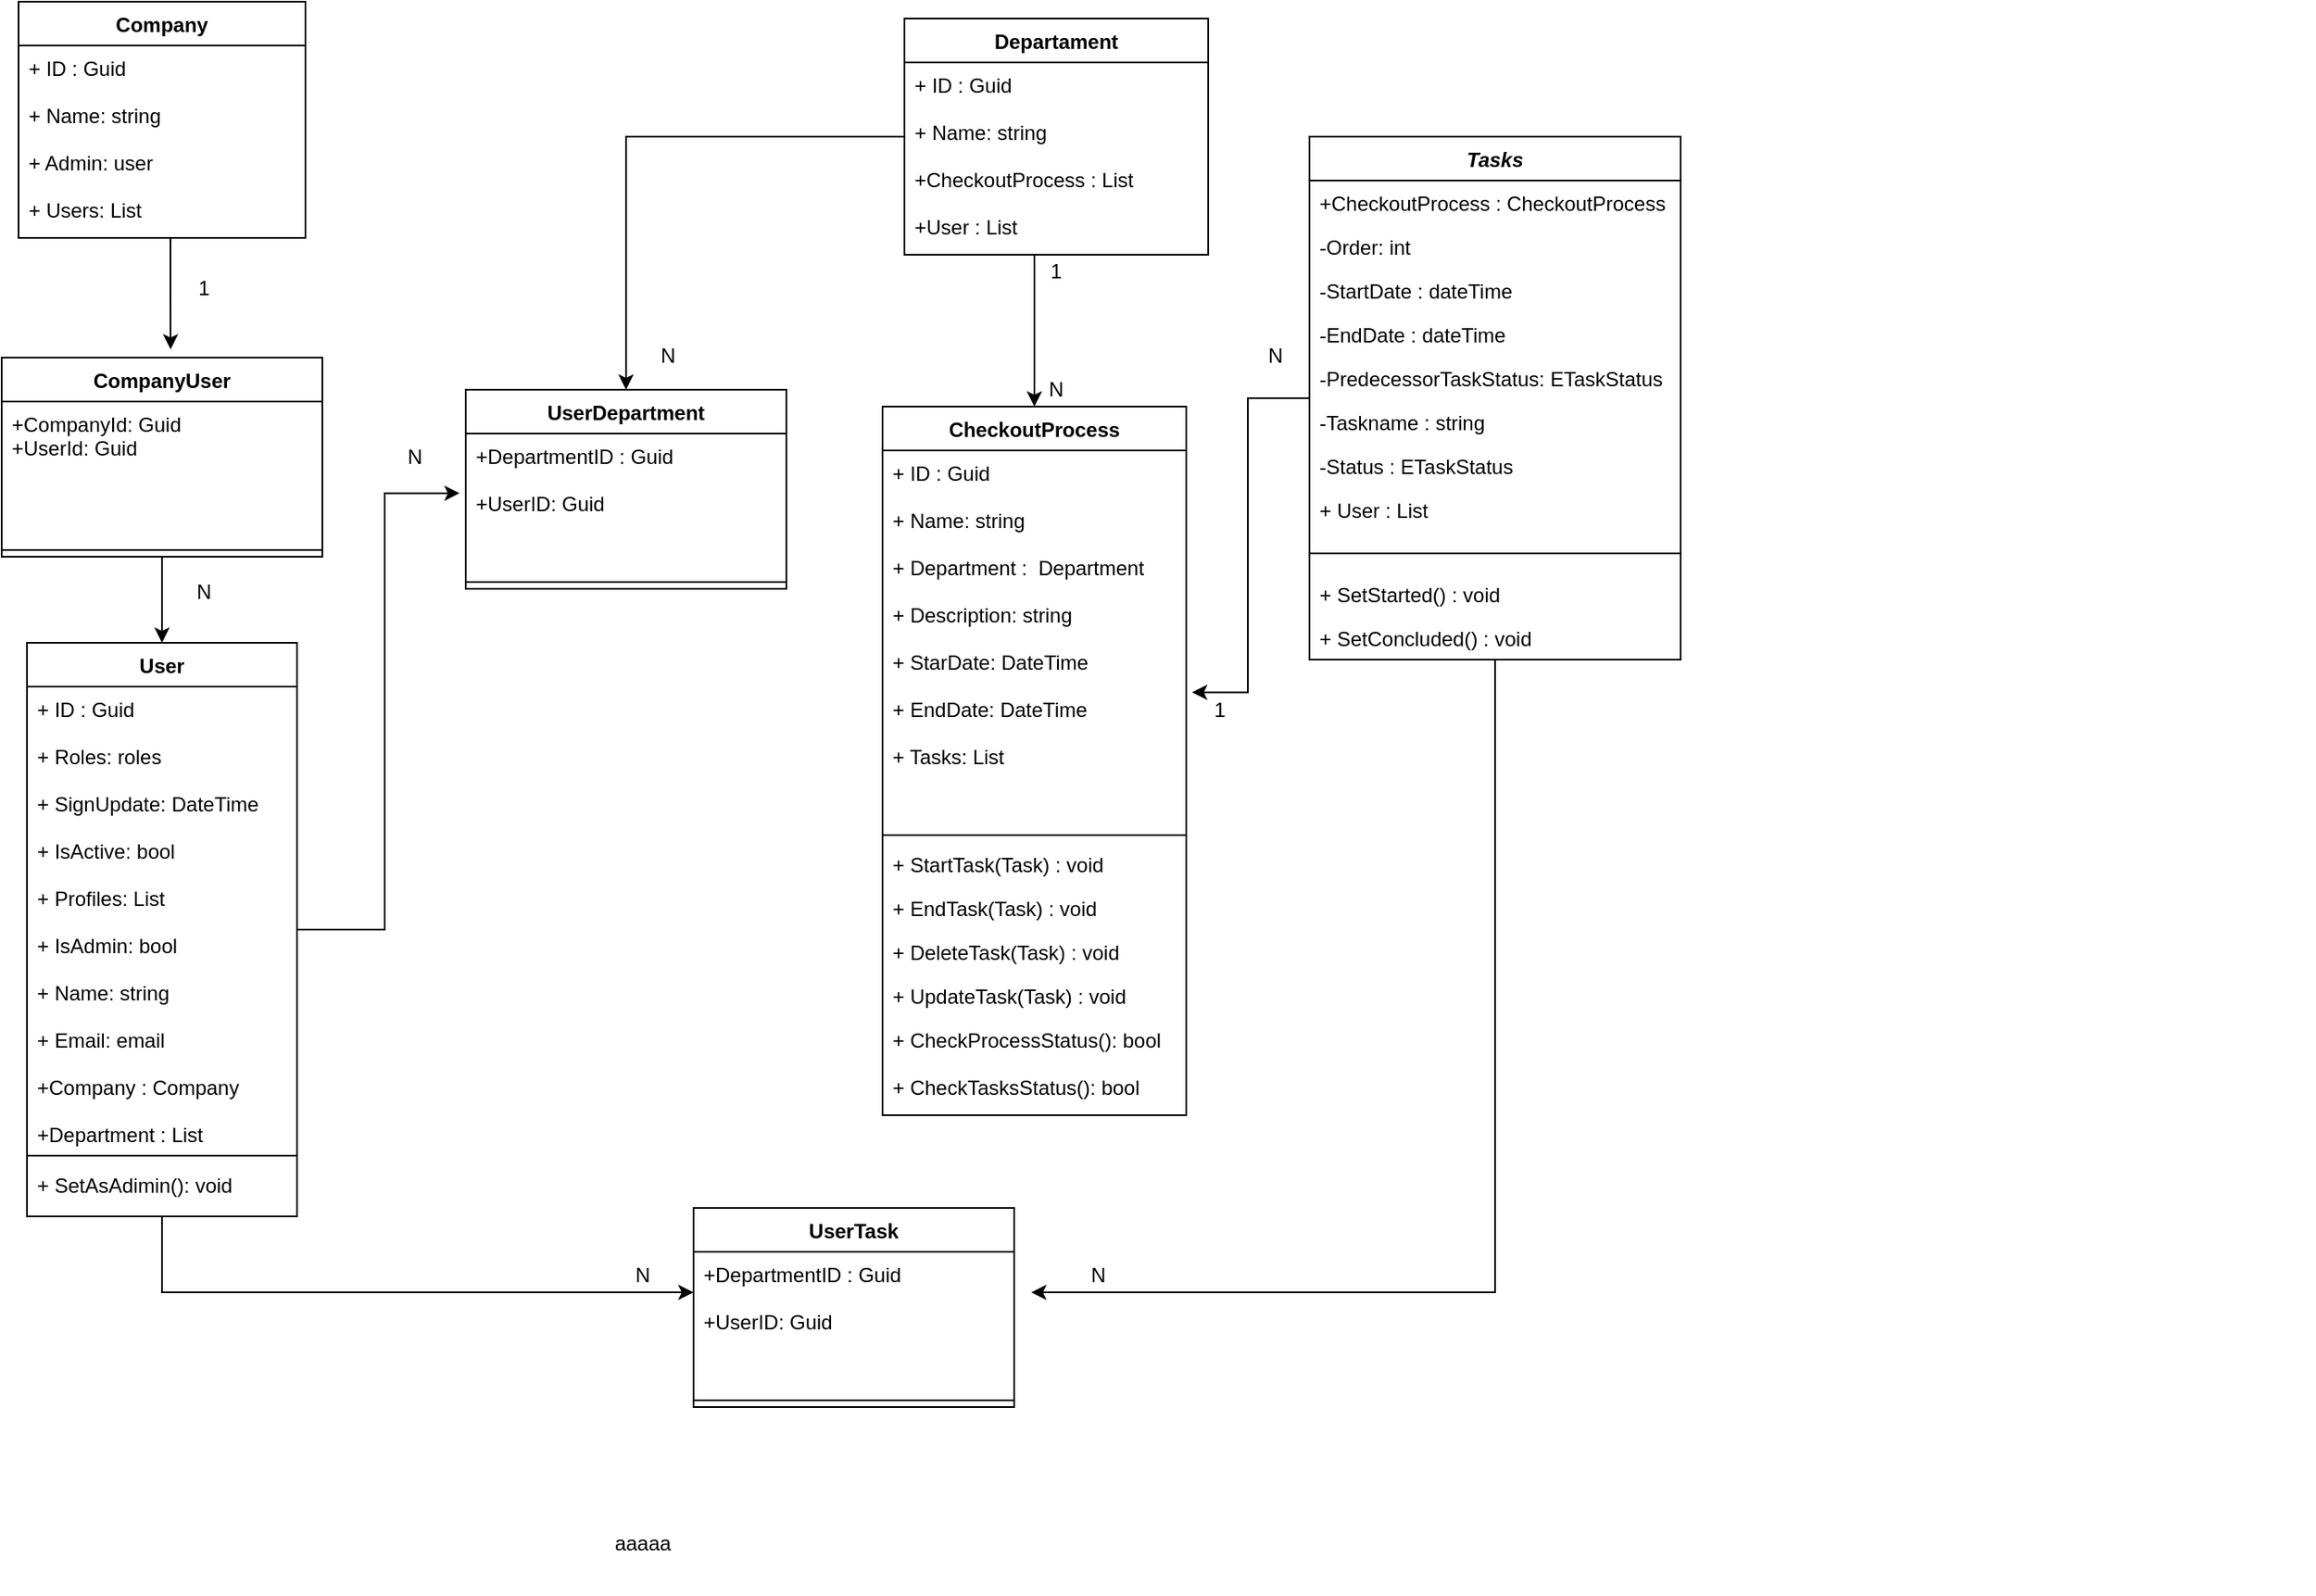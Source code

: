 <mxfile version="14.2.6" type="device"><diagram id="C5RBs43oDa-KdzZeNtuy" name="Page-1"><mxGraphModel dx="1695" dy="492" grid="1" gridSize="10" guides="1" tooltips="1" connect="1" arrows="1" fold="1" page="1" pageScale="1" pageWidth="827" pageHeight="1169" math="0" shadow="0"><root><mxCell id="WIyWlLk6GJQsqaUBKTNV-0"/><mxCell id="WIyWlLk6GJQsqaUBKTNV-1" parent="WIyWlLk6GJQsqaUBKTNV-0"/><mxCell id="oljzCGmvifwpdMBlocnF-64" style="edgeStyle=orthogonalEdgeStyle;rounded=0;orthogonalLoop=1;jettySize=auto;html=1;entryX=1.019;entryY=0.64;entryDx=0;entryDy=0;entryPerimeter=0;startArrow=none;startFill=0;endArrow=classic;endFill=1;" parent="WIyWlLk6GJQsqaUBKTNV-1" source="zkfFHV4jXpPFQw0GAbJ--0" target="jDePNsWjlJ2Jamx1Tfwe-23" edge="1"><mxGeometry relative="1" as="geometry"/></mxCell><mxCell id="Y5x57HJOrVUw_7t4PVh3-26" style="edgeStyle=orthogonalEdgeStyle;rounded=0;orthogonalLoop=1;jettySize=auto;html=1;entryX=1.053;entryY=0.286;entryDx=0;entryDy=0;entryPerimeter=0;" edge="1" parent="WIyWlLk6GJQsqaUBKTNV-1" source="zkfFHV4jXpPFQw0GAbJ--0" target="Y5x57HJOrVUw_7t4PVh3-28"><mxGeometry relative="1" as="geometry"><mxPoint x="140" y="1055.882" as="targetPoint"/><Array as="points"><mxPoint x="195" y="990"/></Array></mxGeometry></mxCell><mxCell id="zkfFHV4jXpPFQw0GAbJ--0" value="Tasks" style="swimlane;fontStyle=3;align=center;verticalAlign=top;childLayout=stackLayout;horizontal=1;startSize=26;horizontalStack=0;resizeParent=1;resizeLast=0;collapsible=1;marginBottom=0;rounded=0;shadow=0;strokeWidth=1;" parent="WIyWlLk6GJQsqaUBKTNV-1" vertex="1"><mxGeometry x="85" y="305" width="220" height="310" as="geometry"><mxRectangle x="230" y="140" width="160" height="26" as="alternateBounds"/></mxGeometry></mxCell><mxCell id="zkfFHV4jXpPFQw0GAbJ--1" value="+CheckoutProcess : CheckoutProcess" style="text;align=left;verticalAlign=top;spacingLeft=4;spacingRight=4;overflow=hidden;rotatable=0;points=[[0,0.5],[1,0.5]];portConstraint=eastwest;" parent="zkfFHV4jXpPFQw0GAbJ--0" vertex="1"><mxGeometry y="26" width="220" height="26" as="geometry"/></mxCell><mxCell id="zkfFHV4jXpPFQw0GAbJ--2" value="-Order: int&#10;" style="text;align=left;verticalAlign=top;spacingLeft=4;spacingRight=4;overflow=hidden;rotatable=0;points=[[0,0.5],[1,0.5]];portConstraint=eastwest;rounded=0;shadow=0;html=0;" parent="zkfFHV4jXpPFQw0GAbJ--0" vertex="1"><mxGeometry y="52" width="220" height="26" as="geometry"/></mxCell><mxCell id="3BqO51W0Dt5kACGZfhXs-1" value="-StartDate : dateTime" style="text;align=left;verticalAlign=top;spacingLeft=4;spacingRight=4;overflow=hidden;rotatable=0;points=[[0,0.5],[1,0.5]];portConstraint=eastwest;rounded=0;shadow=0;html=0;" parent="zkfFHV4jXpPFQw0GAbJ--0" vertex="1"><mxGeometry y="78" width="220" height="26" as="geometry"/></mxCell><mxCell id="3BqO51W0Dt5kACGZfhXs-2" value="-EndDate : dateTime" style="text;align=left;verticalAlign=top;spacingLeft=4;spacingRight=4;overflow=hidden;rotatable=0;points=[[0,0.5],[1,0.5]];portConstraint=eastwest;rounded=0;shadow=0;html=0;" parent="zkfFHV4jXpPFQw0GAbJ--0" vertex="1"><mxGeometry y="104" width="220" height="26" as="geometry"/></mxCell><mxCell id="zkfFHV4jXpPFQw0GAbJ--3" value="-PredecessorTaskStatus: ETaskStatus" style="text;align=left;verticalAlign=top;spacingLeft=4;spacingRight=4;overflow=hidden;rotatable=0;points=[[0,0.5],[1,0.5]];portConstraint=eastwest;rounded=0;shadow=0;html=0;" parent="zkfFHV4jXpPFQw0GAbJ--0" vertex="1"><mxGeometry y="130" width="220" height="26" as="geometry"/></mxCell><mxCell id="3BqO51W0Dt5kACGZfhXs-3" value="-Taskname : string" style="text;align=left;verticalAlign=top;spacingLeft=4;spacingRight=4;overflow=hidden;rotatable=0;points=[[0,0.5],[1,0.5]];portConstraint=eastwest;rounded=0;shadow=0;html=0;" parent="zkfFHV4jXpPFQw0GAbJ--0" vertex="1"><mxGeometry y="156" width="220" height="26" as="geometry"/></mxCell><mxCell id="3BqO51W0Dt5kACGZfhXs-4" value="-Status : ETaskStatus" style="text;align=left;verticalAlign=top;spacingLeft=4;spacingRight=4;overflow=hidden;rotatable=0;points=[[0,0.5],[1,0.5]];portConstraint=eastwest;rounded=0;shadow=0;html=0;" parent="zkfFHV4jXpPFQw0GAbJ--0" vertex="1"><mxGeometry y="182" width="220" height="26" as="geometry"/></mxCell><mxCell id="Y5x57HJOrVUw_7t4PVh3-16" value="+ User : List" style="text;align=left;verticalAlign=top;spacingLeft=4;spacingRight=4;overflow=hidden;rotatable=0;points=[[0,0.5],[1,0.5]];portConstraint=eastwest;rounded=0;shadow=0;html=0;" vertex="1" parent="zkfFHV4jXpPFQw0GAbJ--0"><mxGeometry y="208" width="220" height="28" as="geometry"/></mxCell><mxCell id="zkfFHV4jXpPFQw0GAbJ--4" value="" style="line;html=1;strokeWidth=1;align=left;verticalAlign=middle;spacingTop=-1;spacingLeft=3;spacingRight=3;rotatable=0;labelPosition=right;points=[];portConstraint=eastwest;" parent="zkfFHV4jXpPFQw0GAbJ--0" vertex="1"><mxGeometry y="236" width="220" height="22" as="geometry"/></mxCell><mxCell id="3BqO51W0Dt5kACGZfhXs-5" value="+ SetStarted() : void" style="text;align=left;verticalAlign=top;spacingLeft=4;spacingRight=4;overflow=hidden;rotatable=0;points=[[0,0.5],[1,0.5]];portConstraint=eastwest;rounded=0;shadow=0;html=0;" parent="zkfFHV4jXpPFQw0GAbJ--0" vertex="1"><mxGeometry y="258" width="220" height="26" as="geometry"/></mxCell><mxCell id="3BqO51W0Dt5kACGZfhXs-16" value="+ SetConcluded() : void" style="text;align=left;verticalAlign=top;spacingLeft=4;spacingRight=4;overflow=hidden;rotatable=0;points=[[0,0.5],[1,0.5]];portConstraint=eastwest;rounded=0;shadow=0;html=0;" parent="zkfFHV4jXpPFQw0GAbJ--0" vertex="1"><mxGeometry y="284" width="220" height="26" as="geometry"/></mxCell><mxCell id="Y5x57HJOrVUw_7t4PVh3-17" style="edgeStyle=orthogonalEdgeStyle;rounded=0;orthogonalLoop=1;jettySize=auto;html=1;entryX=0.5;entryY=0;entryDx=0;entryDy=0;" edge="1" parent="WIyWlLk6GJQsqaUBKTNV-1" source="zkfFHV4jXpPFQw0GAbJ--13" target="jDePNsWjlJ2Jamx1Tfwe-30"><mxGeometry relative="1" as="geometry"/></mxCell><mxCell id="Y5x57HJOrVUw_7t4PVh3-39" style="edgeStyle=orthogonalEdgeStyle;rounded=0;orthogonalLoop=1;jettySize=auto;html=1;entryX=0.5;entryY=0;entryDx=0;entryDy=0;" edge="1" parent="WIyWlLk6GJQsqaUBKTNV-1" source="zkfFHV4jXpPFQw0GAbJ--13" target="jDePNsWjlJ2Jamx1Tfwe-22"><mxGeometry relative="1" as="geometry"><Array as="points"><mxPoint x="-78" y="400"/><mxPoint x="-78" y="400"/></Array></mxGeometry></mxCell><mxCell id="zkfFHV4jXpPFQw0GAbJ--13" value="Departament" style="swimlane;fontStyle=1;align=center;verticalAlign=top;childLayout=stackLayout;horizontal=1;startSize=26;horizontalStack=0;resizeParent=1;resizeLast=0;collapsible=1;marginBottom=0;rounded=0;shadow=0;strokeWidth=1;" parent="WIyWlLk6GJQsqaUBKTNV-1" vertex="1"><mxGeometry x="-155" y="235" width="180" height="140" as="geometry"><mxRectangle x="340" y="380" width="170" height="26" as="alternateBounds"/></mxGeometry></mxCell><mxCell id="zkfFHV4jXpPFQw0GAbJ--14" value="+ ID : Guid&#10;&#10;+ Name: string&#10;&#10;+CheckoutProcess : List&#10;&#10;+User : List" style="text;align=left;verticalAlign=top;spacingLeft=4;spacingRight=4;overflow=hidden;rotatable=0;points=[[0,0.5],[1,0.5]];portConstraint=eastwest;" parent="zkfFHV4jXpPFQw0GAbJ--13" vertex="1"><mxGeometry y="26" width="180" height="114" as="geometry"/></mxCell><mxCell id="zkfFHV4jXpPFQw0GAbJ--15" value="" style="line;html=1;strokeWidth=1;align=left;verticalAlign=middle;spacingTop=-1;spacingLeft=3;spacingRight=3;rotatable=0;labelPosition=right;points=[];portConstraint=eastwest;" parent="zkfFHV4jXpPFQw0GAbJ--13" vertex="1"><mxGeometry y="140" width="180" as="geometry"/></mxCell><mxCell id="jDePNsWjlJ2Jamx1Tfwe-22" value="CheckoutProcess" style="swimlane;fontStyle=1;align=center;verticalAlign=top;childLayout=stackLayout;horizontal=1;startSize=26;horizontalStack=0;resizeParent=1;resizeParentMax=0;resizeLast=0;collapsible=1;marginBottom=0;" parent="WIyWlLk6GJQsqaUBKTNV-1" vertex="1"><mxGeometry x="-168" y="465" width="180" height="420" as="geometry"/></mxCell><mxCell id="jDePNsWjlJ2Jamx1Tfwe-23" value="+ ID : Guid&#10;&#10;+ Name: string&#10;&#10;+ Department :  Department&#10;&#10;+ Description: string&#10;&#10;+ StarDate: DateTime&#10;&#10;+ EndDate: DateTime&#10;&#10;+ Tasks: List&#10;" style="text;strokeColor=none;fillColor=none;align=left;verticalAlign=top;spacingLeft=4;spacingRight=4;overflow=hidden;rotatable=0;points=[[0,0.5],[1,0.5]];portConstraint=eastwest;" parent="jDePNsWjlJ2Jamx1Tfwe-22" vertex="1"><mxGeometry y="26" width="180" height="224" as="geometry"/></mxCell><mxCell id="jDePNsWjlJ2Jamx1Tfwe-24" value="" style="line;strokeWidth=1;fillColor=none;align=left;verticalAlign=middle;spacingTop=-1;spacingLeft=3;spacingRight=3;rotatable=0;labelPosition=right;points=[];portConstraint=eastwest;" parent="jDePNsWjlJ2Jamx1Tfwe-22" vertex="1"><mxGeometry y="250" width="180" height="8" as="geometry"/></mxCell><mxCell id="3BqO51W0Dt5kACGZfhXs-19" value="+ StartTask(Task) : void" style="text;align=left;verticalAlign=top;spacingLeft=4;spacingRight=4;overflow=hidden;rotatable=0;points=[[0,0.5],[1,0.5]];portConstraint=eastwest;rounded=0;shadow=0;html=0;" parent="jDePNsWjlJ2Jamx1Tfwe-22" vertex="1"><mxGeometry y="258" width="180" height="26" as="geometry"/></mxCell><mxCell id="3BqO51W0Dt5kACGZfhXs-20" value="+ EndTask(Task) : void" style="text;align=left;verticalAlign=top;spacingLeft=4;spacingRight=4;overflow=hidden;rotatable=0;points=[[0,0.5],[1,0.5]];portConstraint=eastwest;rounded=0;shadow=0;html=0;" parent="jDePNsWjlJ2Jamx1Tfwe-22" vertex="1"><mxGeometry y="284" width="180" height="26" as="geometry"/></mxCell><mxCell id="3BqO51W0Dt5kACGZfhXs-21" value="+ DeleteTask(Task) : void" style="text;align=left;verticalAlign=top;spacingLeft=4;spacingRight=4;overflow=hidden;rotatable=0;points=[[0,0.5],[1,0.5]];portConstraint=eastwest;rounded=0;shadow=0;html=0;" parent="jDePNsWjlJ2Jamx1Tfwe-22" vertex="1"><mxGeometry y="310" width="180" height="26" as="geometry"/></mxCell><mxCell id="3BqO51W0Dt5kACGZfhXs-22" value="+ UpdateTask(Task) : void" style="text;align=left;verticalAlign=top;spacingLeft=4;spacingRight=4;overflow=hidden;rotatable=0;points=[[0,0.5],[1,0.5]];portConstraint=eastwest;rounded=0;shadow=0;html=0;" parent="jDePNsWjlJ2Jamx1Tfwe-22" vertex="1"><mxGeometry y="336" width="180" height="26" as="geometry"/></mxCell><mxCell id="jDePNsWjlJ2Jamx1Tfwe-25" value="+ CheckProcessStatus(): bool&#10;&#10;+ CheckTasksStatus(): bool" style="text;strokeColor=none;fillColor=none;align=left;verticalAlign=top;spacingLeft=4;spacingRight=4;overflow=hidden;rotatable=0;points=[[0,0.5],[1,0.5]];portConstraint=eastwest;" parent="jDePNsWjlJ2Jamx1Tfwe-22" vertex="1"><mxGeometry y="362" width="180" height="58" as="geometry"/></mxCell><mxCell id="jDePNsWjlJ2Jamx1Tfwe-30" value="UserDepartment" style="swimlane;fontStyle=1;align=center;verticalAlign=top;childLayout=stackLayout;horizontal=1;startSize=26;horizontalStack=0;resizeParent=1;resizeParentMax=0;resizeLast=0;collapsible=1;marginBottom=0;" parent="WIyWlLk6GJQsqaUBKTNV-1" vertex="1"><mxGeometry x="-415" y="455" width="190" height="118" as="geometry"/></mxCell><mxCell id="jDePNsWjlJ2Jamx1Tfwe-31" value="+DepartmentID : Guid&#10;&#10;+UserID: Guid&#10;&#10;&#10;" style="text;strokeColor=none;fillColor=none;align=left;verticalAlign=top;spacingLeft=4;spacingRight=4;overflow=hidden;rotatable=0;points=[[0,0.5],[1,0.5]];portConstraint=eastwest;" parent="jDePNsWjlJ2Jamx1Tfwe-30" vertex="1"><mxGeometry y="26" width="190" height="84" as="geometry"/></mxCell><mxCell id="jDePNsWjlJ2Jamx1Tfwe-32" value="" style="line;strokeWidth=1;fillColor=none;align=left;verticalAlign=middle;spacingTop=-1;spacingLeft=3;spacingRight=3;rotatable=0;labelPosition=right;points=[];portConstraint=eastwest;" parent="jDePNsWjlJ2Jamx1Tfwe-30" vertex="1"><mxGeometry y="110" width="190" height="8" as="geometry"/></mxCell><mxCell id="oljzCGmvifwpdMBlocnF-0" style="rounded=0;orthogonalLoop=1;jettySize=auto;html=1;entryX=0.556;entryY=-0.014;entryDx=0;entryDy=0;entryPerimeter=0;edgeStyle=orthogonalEdgeStyle;startArrow=none;startFill=0;endArrow=classic;endFill=1;" parent="WIyWlLk6GJQsqaUBKTNV-1" source="jDePNsWjlJ2Jamx1Tfwe-34" edge="1"><mxGeometry relative="1" as="geometry"><mxPoint x="-589.92" y="431.08" as="targetPoint"/><Array as="points"><mxPoint x="-590" y="398"/><mxPoint x="-590" y="398"/></Array></mxGeometry></mxCell><mxCell id="jDePNsWjlJ2Jamx1Tfwe-34" value="Company" style="swimlane;fontStyle=1;align=center;verticalAlign=top;childLayout=stackLayout;horizontal=1;startSize=26;horizontalStack=0;resizeParent=1;resizeParentMax=0;resizeLast=0;collapsible=1;marginBottom=0;" parent="WIyWlLk6GJQsqaUBKTNV-1" vertex="1"><mxGeometry x="-680" y="225" width="170" height="140" as="geometry"/></mxCell><mxCell id="jDePNsWjlJ2Jamx1Tfwe-35" value="+ ID : Guid&#10;&#10;+ Name: string&#10;&#10;+ Admin: user&#10;&#10;+ Users: List" style="text;strokeColor=none;fillColor=none;align=left;verticalAlign=top;spacingLeft=4;spacingRight=4;overflow=hidden;rotatable=0;points=[[0,0.5],[1,0.5]];portConstraint=eastwest;" parent="jDePNsWjlJ2Jamx1Tfwe-34" vertex="1"><mxGeometry y="26" width="170" height="114" as="geometry"/></mxCell><mxCell id="jDePNsWjlJ2Jamx1Tfwe-36" value="" style="line;strokeWidth=1;fillColor=none;align=left;verticalAlign=middle;spacingTop=-1;spacingLeft=3;spacingRight=3;rotatable=0;labelPosition=right;points=[];portConstraint=eastwest;" parent="WIyWlLk6GJQsqaUBKTNV-1" vertex="1"><mxGeometry x="500" y="490" width="180" as="geometry"/></mxCell><mxCell id="oljzCGmvifwpdMBlocnF-1" value="1" style="text;html=1;strokeColor=none;fillColor=none;align=center;verticalAlign=middle;whiteSpace=wrap;rounded=0;" parent="WIyWlLk6GJQsqaUBKTNV-1" vertex="1"><mxGeometry x="-590" y="385" width="40" height="20" as="geometry"/></mxCell><mxCell id="oljzCGmvifwpdMBlocnF-2" value="N" style="text;html=1;strokeColor=none;fillColor=none;align=center;verticalAlign=middle;whiteSpace=wrap;rounded=0;" parent="WIyWlLk6GJQsqaUBKTNV-1" vertex="1"><mxGeometry x="-590" y="565" width="40" height="20" as="geometry"/></mxCell><mxCell id="oljzCGmvifwpdMBlocnF-4" value="aaaaa" style="text;html=1;strokeColor=none;fillColor=none;align=center;verticalAlign=middle;whiteSpace=wrap;rounded=0;" parent="WIyWlLk6GJQsqaUBKTNV-1" vertex="1"><mxGeometry x="-340" y="1109" width="60" height="60" as="geometry"/></mxCell><mxCell id="oljzCGmvifwpdMBlocnF-6" value="N" style="text;html=1;strokeColor=none;fillColor=none;align=center;verticalAlign=middle;whiteSpace=wrap;rounded=0;" parent="WIyWlLk6GJQsqaUBKTNV-1" vertex="1"><mxGeometry x="-315" y="425" width="40" height="20" as="geometry"/></mxCell><mxCell id="oljzCGmvifwpdMBlocnF-12" value="1" style="text;html=1;strokeColor=none;fillColor=none;align=center;verticalAlign=middle;whiteSpace=wrap;rounded=0;" parent="WIyWlLk6GJQsqaUBKTNV-1" vertex="1"><mxGeometry x="-85" y="375" width="40" height="20" as="geometry"/></mxCell><mxCell id="oljzCGmvifwpdMBlocnF-13" value="N" style="text;html=1;strokeColor=none;fillColor=none;align=center;verticalAlign=middle;whiteSpace=wrap;rounded=0;" parent="WIyWlLk6GJQsqaUBKTNV-1" vertex="1"><mxGeometry x="-85" y="445" width="40" height="20" as="geometry"/></mxCell><mxCell id="oljzCGmvifwpdMBlocnF-65" value="1" style="text;html=1;strokeColor=none;fillColor=none;align=center;verticalAlign=middle;whiteSpace=wrap;rounded=0;" parent="WIyWlLk6GJQsqaUBKTNV-1" vertex="1"><mxGeometry x="12" y="635" width="40" height="20" as="geometry"/></mxCell><mxCell id="oljzCGmvifwpdMBlocnF-66" value="N" style="text;html=1;strokeColor=none;fillColor=none;align=center;verticalAlign=middle;whiteSpace=wrap;rounded=0;" parent="WIyWlLk6GJQsqaUBKTNV-1" vertex="1"><mxGeometry x="45" y="425" width="40" height="20" as="geometry"/></mxCell><mxCell id="Y5x57HJOrVUw_7t4PVh3-20" style="edgeStyle=orthogonalEdgeStyle;rounded=0;orthogonalLoop=1;jettySize=auto;html=1;entryX=-0.019;entryY=0.421;entryDx=0;entryDy=0;entryPerimeter=0;" edge="1" parent="WIyWlLk6GJQsqaUBKTNV-1" source="Y5x57HJOrVUw_7t4PVh3-3" target="jDePNsWjlJ2Jamx1Tfwe-31"><mxGeometry relative="1" as="geometry"><Array as="points"><mxPoint x="-463" y="516"/></Array></mxGeometry></mxCell><mxCell id="Y5x57HJOrVUw_7t4PVh3-37" style="edgeStyle=orthogonalEdgeStyle;rounded=0;orthogonalLoop=1;jettySize=auto;html=1;entryX=0;entryY=0.286;entryDx=0;entryDy=0;entryPerimeter=0;" edge="1" parent="WIyWlLk6GJQsqaUBKTNV-1" source="Y5x57HJOrVUw_7t4PVh3-3" target="Y5x57HJOrVUw_7t4PVh3-28"><mxGeometry relative="1" as="geometry"><mxPoint x="-595" y="1023.333" as="targetPoint"/></mxGeometry></mxCell><mxCell id="Y5x57HJOrVUw_7t4PVh3-3" value="User" style="swimlane;fontStyle=1;align=center;verticalAlign=top;childLayout=stackLayout;horizontal=1;startSize=26;horizontalStack=0;resizeParent=1;resizeParentMax=0;resizeLast=0;collapsible=1;marginBottom=0;" vertex="1" parent="WIyWlLk6GJQsqaUBKTNV-1"><mxGeometry x="-675" y="605" width="160" height="340" as="geometry"/></mxCell><mxCell id="jDePNsWjlJ2Jamx1Tfwe-3" value="+ ID : Guid&#10;&#10;+ Roles: roles&#10;&#10;+ SignUpdate: DateTime&#10;&#10;+ IsActive: bool&#10;&#10;+ Profiles: List&#10;&#10;+ IsAdmin: bool&#10;&#10;+ Name: string&#10;&#10;+ Email: email&#10;&#10;+Company : Company&#10;&#10;+Department : List&#10;" style="text;strokeColor=none;fillColor=none;align=left;verticalAlign=top;spacingLeft=4;spacingRight=4;overflow=hidden;rotatable=0;points=[[0,0.5],[1,0.5]];portConstraint=eastwest;" parent="Y5x57HJOrVUw_7t4PVh3-3" vertex="1"><mxGeometry y="26" width="160" height="274" as="geometry"/></mxCell><mxCell id="Y5x57HJOrVUw_7t4PVh3-5" value="" style="line;strokeWidth=1;fillColor=none;align=left;verticalAlign=middle;spacingTop=-1;spacingLeft=3;spacingRight=3;rotatable=0;labelPosition=right;points=[];portConstraint=eastwest;" vertex="1" parent="Y5x57HJOrVUw_7t4PVh3-3"><mxGeometry y="300" width="160" height="8" as="geometry"/></mxCell><mxCell id="jDePNsWjlJ2Jamx1Tfwe-33" value="+ SetAsAdimin(): void" style="text;strokeColor=none;fillColor=none;align=left;verticalAlign=top;spacingLeft=4;spacingRight=4;overflow=hidden;rotatable=0;points=[[0,0.5],[1,0.5]];portConstraint=eastwest;" parent="Y5x57HJOrVUw_7t4PVh3-3" vertex="1"><mxGeometry y="308" width="160" height="32" as="geometry"/></mxCell><mxCell id="Y5x57HJOrVUw_7t4PVh3-9" value="N" style="text;html=1;strokeColor=none;fillColor=none;align=center;verticalAlign=middle;whiteSpace=wrap;rounded=0;" vertex="1" parent="WIyWlLk6GJQsqaUBKTNV-1"><mxGeometry x="-465" y="485" width="40" height="20" as="geometry"/></mxCell><mxCell id="Y5x57HJOrVUw_7t4PVh3-25" style="edgeStyle=orthogonalEdgeStyle;rounded=0;orthogonalLoop=1;jettySize=auto;html=1;entryX=0.5;entryY=0;entryDx=0;entryDy=0;" edge="1" parent="WIyWlLk6GJQsqaUBKTNV-1" source="Y5x57HJOrVUw_7t4PVh3-22" target="Y5x57HJOrVUw_7t4PVh3-3"><mxGeometry relative="1" as="geometry"/></mxCell><mxCell id="Y5x57HJOrVUw_7t4PVh3-22" value="CompanyUser" style="swimlane;fontStyle=1;align=center;verticalAlign=top;childLayout=stackLayout;horizontal=1;startSize=26;horizontalStack=0;resizeParent=1;resizeParentMax=0;resizeLast=0;collapsible=1;marginBottom=0;" vertex="1" parent="WIyWlLk6GJQsqaUBKTNV-1"><mxGeometry x="-690" y="436" width="190" height="118" as="geometry"/></mxCell><mxCell id="Y5x57HJOrVUw_7t4PVh3-23" value="+CompanyId: Guid&#10;+UserId: Guid" style="text;strokeColor=none;fillColor=none;align=left;verticalAlign=top;spacingLeft=4;spacingRight=4;overflow=hidden;rotatable=0;points=[[0,0.5],[1,0.5]];portConstraint=eastwest;" vertex="1" parent="Y5x57HJOrVUw_7t4PVh3-22"><mxGeometry y="26" width="190" height="84" as="geometry"/></mxCell><mxCell id="Y5x57HJOrVUw_7t4PVh3-24" value="" style="line;strokeWidth=1;fillColor=none;align=left;verticalAlign=middle;spacingTop=-1;spacingLeft=3;spacingRight=3;rotatable=0;labelPosition=right;points=[];portConstraint=eastwest;" vertex="1" parent="Y5x57HJOrVUw_7t4PVh3-22"><mxGeometry y="110" width="190" height="8" as="geometry"/></mxCell><mxCell id="Y5x57HJOrVUw_7t4PVh3-27" value="UserTask" style="swimlane;fontStyle=1;align=center;verticalAlign=top;childLayout=stackLayout;horizontal=1;startSize=26;horizontalStack=0;resizeParent=1;resizeParentMax=0;resizeLast=0;collapsible=1;marginBottom=0;" vertex="1" parent="WIyWlLk6GJQsqaUBKTNV-1"><mxGeometry x="-280" y="940" width="190" height="118" as="geometry"/></mxCell><mxCell id="Y5x57HJOrVUw_7t4PVh3-28" value="+DepartmentID : Guid&#10;&#10;+UserID: Guid&#10;&#10;&#10;" style="text;strokeColor=none;fillColor=none;align=left;verticalAlign=top;spacingLeft=4;spacingRight=4;overflow=hidden;rotatable=0;points=[[0,0.5],[1,0.5]];portConstraint=eastwest;" vertex="1" parent="Y5x57HJOrVUw_7t4PVh3-27"><mxGeometry y="26" width="190" height="84" as="geometry"/></mxCell><mxCell id="Y5x57HJOrVUw_7t4PVh3-29" value="" style="line;strokeWidth=1;fillColor=none;align=left;verticalAlign=middle;spacingTop=-1;spacingLeft=3;spacingRight=3;rotatable=0;labelPosition=right;points=[];portConstraint=eastwest;" vertex="1" parent="Y5x57HJOrVUw_7t4PVh3-27"><mxGeometry y="110" width="190" height="8" as="geometry"/></mxCell><mxCell id="Y5x57HJOrVUw_7t4PVh3-33" value="N" style="text;html=1;strokeColor=none;fillColor=none;align=center;verticalAlign=middle;whiteSpace=wrap;rounded=0;" vertex="1" parent="WIyWlLk6GJQsqaUBKTNV-1"><mxGeometry x="-60" y="970" width="40" height="20" as="geometry"/></mxCell><mxCell id="Y5x57HJOrVUw_7t4PVh3-35" value="N" style="text;html=1;strokeColor=none;fillColor=none;align=center;verticalAlign=middle;whiteSpace=wrap;rounded=0;" vertex="1" parent="WIyWlLk6GJQsqaUBKTNV-1"><mxGeometry x="-330" y="970" width="40" height="20" as="geometry"/></mxCell></root></mxGraphModel></diagram></mxfile>